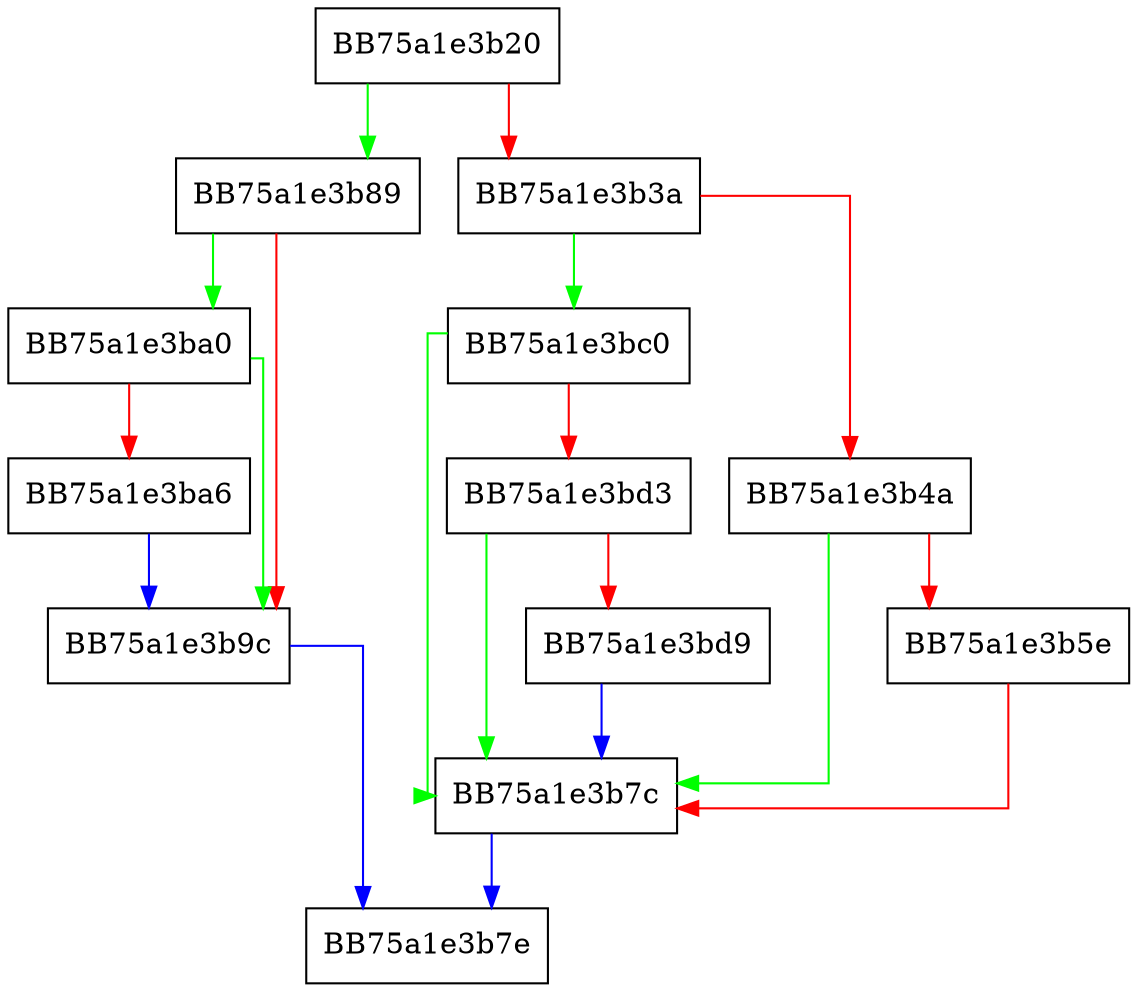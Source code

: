 digraph CleanupFirewallExpiredRules {
  node [shape="box"];
  graph [splines=ortho];
  BB75a1e3b20 -> BB75a1e3b89 [color="green"];
  BB75a1e3b20 -> BB75a1e3b3a [color="red"];
  BB75a1e3b3a -> BB75a1e3bc0 [color="green"];
  BB75a1e3b3a -> BB75a1e3b4a [color="red"];
  BB75a1e3b4a -> BB75a1e3b7c [color="green"];
  BB75a1e3b4a -> BB75a1e3b5e [color="red"];
  BB75a1e3b5e -> BB75a1e3b7c [color="red"];
  BB75a1e3b7c -> BB75a1e3b7e [color="blue"];
  BB75a1e3b89 -> BB75a1e3ba0 [color="green"];
  BB75a1e3b89 -> BB75a1e3b9c [color="red"];
  BB75a1e3b9c -> BB75a1e3b7e [color="blue"];
  BB75a1e3ba0 -> BB75a1e3b9c [color="green"];
  BB75a1e3ba0 -> BB75a1e3ba6 [color="red"];
  BB75a1e3ba6 -> BB75a1e3b9c [color="blue"];
  BB75a1e3bc0 -> BB75a1e3b7c [color="green"];
  BB75a1e3bc0 -> BB75a1e3bd3 [color="red"];
  BB75a1e3bd3 -> BB75a1e3b7c [color="green"];
  BB75a1e3bd3 -> BB75a1e3bd9 [color="red"];
  BB75a1e3bd9 -> BB75a1e3b7c [color="blue"];
}